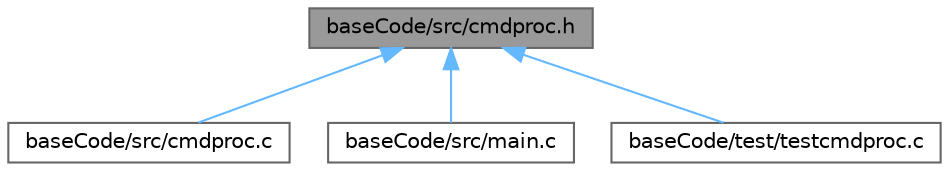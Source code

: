 digraph "baseCode/src/cmdproc.h"
{
 // LATEX_PDF_SIZE
  bgcolor="transparent";
  edge [fontname=Helvetica,fontsize=10,labelfontname=Helvetica,labelfontsize=10];
  node [fontname=Helvetica,fontsize=10,shape=box,height=0.2,width=0.4];
  Node1 [label="baseCode/src/cmdproc.h",height=0.2,width=0.4,color="gray40", fillcolor="grey60", style="filled", fontcolor="black",tooltip="Apropriate returns defines Function prototypes."];
  Node1 -> Node2 [dir="back",color="steelblue1",style="solid"];
  Node2 [label="baseCode/src/cmdproc.c",height=0.2,width=0.4,color="grey40", fillcolor="white", style="filled",URL="$cmdproc_8c.html",tooltip="SETR 22/23, Paulo Pedreiras Base code for Unit Testing   Simple example of command processor   Note t..."];
  Node1 -> Node3 [dir="back",color="steelblue1",style="solid"];
  Node3 [label="baseCode/src/main.c",height=0.2,width=0.4,color="grey40", fillcolor="white", style="filled",URL="$main_8c_source.html",tooltip=" "];
  Node1 -> Node4 [dir="back",color="steelblue1",style="solid"];
  Node4 [label="baseCode/test/testcmdproc.c",height=0.2,width=0.4,color="grey40", fillcolor="white", style="filled",URL="$testcmdproc_8c.html",tooltip="Testing module using Unity for cmdproc."];
}
